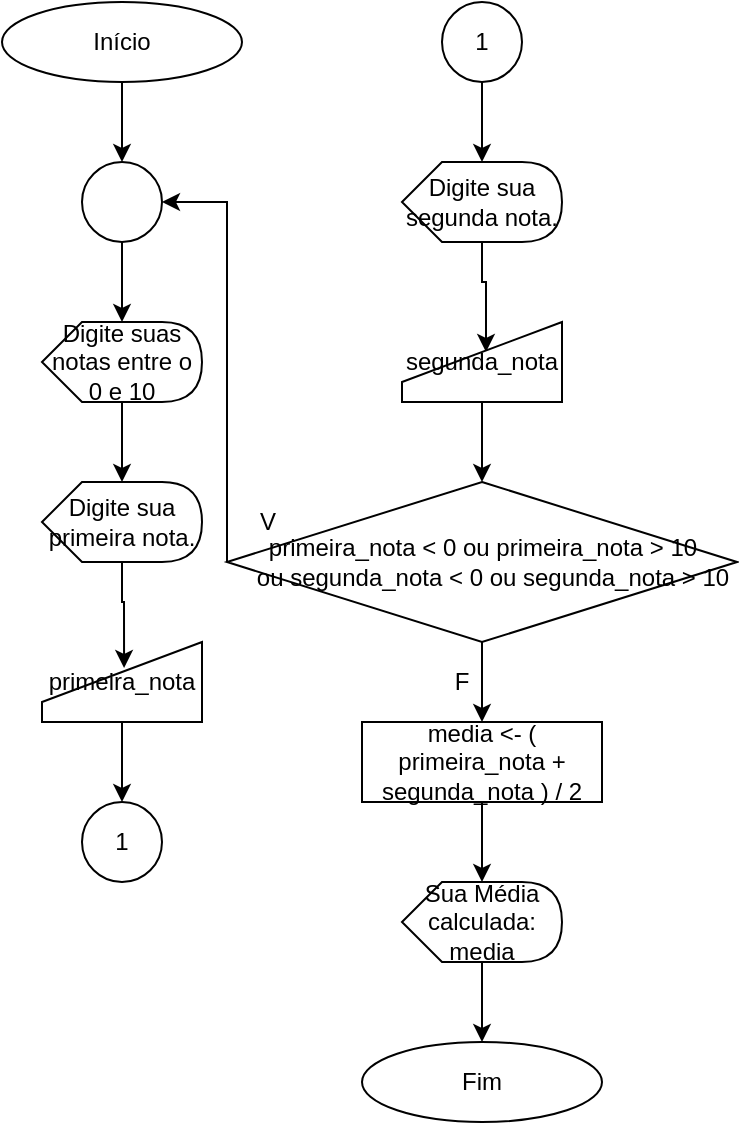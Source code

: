 <mxfile version="14.6.5" type="device"><diagram id="W6VK0LeZ9cDdLwYMBKki" name="Page-1"><mxGraphModel dx="1108" dy="454" grid="1" gridSize="10" guides="1" tooltips="1" connect="1" arrows="1" fold="1" page="1" pageScale="1" pageWidth="827" pageHeight="1169" math="0" shadow="0"><root><mxCell id="0"/><mxCell id="1" parent="0"/><mxCell id="ce3xoAHuD-Hl04Nxp2AJ-12" style="edgeStyle=orthogonalEdgeStyle;rounded=0;orthogonalLoop=1;jettySize=auto;html=1;exitX=0.5;exitY=1;exitDx=0;exitDy=0;entryX=0.5;entryY=0;entryDx=0;entryDy=0;" parent="1" source="ce3xoAHuD-Hl04Nxp2AJ-1" target="ce3xoAHuD-Hl04Nxp2AJ-3" edge="1"><mxGeometry relative="1" as="geometry"/></mxCell><mxCell id="ce3xoAHuD-Hl04Nxp2AJ-1" value="Início" style="ellipse;whiteSpace=wrap;html=1;" parent="1" vertex="1"><mxGeometry x="80" y="40" width="120" height="40" as="geometry"/></mxCell><mxCell id="ce3xoAHuD-Hl04Nxp2AJ-2" value="Fim" style="ellipse;whiteSpace=wrap;html=1;" parent="1" vertex="1"><mxGeometry x="260" y="560" width="120" height="40" as="geometry"/></mxCell><mxCell id="ce3xoAHuD-Hl04Nxp2AJ-13" style="edgeStyle=orthogonalEdgeStyle;rounded=0;orthogonalLoop=1;jettySize=auto;html=1;exitX=0.5;exitY=1;exitDx=0;exitDy=0;" parent="1" source="ce3xoAHuD-Hl04Nxp2AJ-3" target="ce3xoAHuD-Hl04Nxp2AJ-4" edge="1"><mxGeometry relative="1" as="geometry"/></mxCell><mxCell id="ce3xoAHuD-Hl04Nxp2AJ-3" value="" style="ellipse;whiteSpace=wrap;html=1;aspect=fixed;" parent="1" vertex="1"><mxGeometry x="120" y="120" width="40" height="40" as="geometry"/></mxCell><mxCell id="ce3xoAHuD-Hl04Nxp2AJ-14" style="edgeStyle=orthogonalEdgeStyle;rounded=0;orthogonalLoop=1;jettySize=auto;html=1;exitX=0;exitY=0;exitDx=40;exitDy=40;exitPerimeter=0;entryX=0;entryY=0;entryDx=40;entryDy=0;entryPerimeter=0;" parent="1" source="ce3xoAHuD-Hl04Nxp2AJ-4" target="ce3xoAHuD-Hl04Nxp2AJ-5" edge="1"><mxGeometry relative="1" as="geometry"/></mxCell><mxCell id="ce3xoAHuD-Hl04Nxp2AJ-4" value="Digite suas notas entre o 0 e 10" style="shape=display;whiteSpace=wrap;html=1;" parent="1" vertex="1"><mxGeometry x="100" y="200" width="80" height="40" as="geometry"/></mxCell><mxCell id="ce3xoAHuD-Hl04Nxp2AJ-15" style="edgeStyle=orthogonalEdgeStyle;rounded=0;orthogonalLoop=1;jettySize=auto;html=1;exitX=0;exitY=0;exitDx=40;exitDy=40;exitPerimeter=0;entryX=0.513;entryY=0.325;entryDx=0;entryDy=0;entryPerimeter=0;" parent="1" source="ce3xoAHuD-Hl04Nxp2AJ-5" target="ce3xoAHuD-Hl04Nxp2AJ-6" edge="1"><mxGeometry relative="1" as="geometry"/></mxCell><mxCell id="ce3xoAHuD-Hl04Nxp2AJ-5" value="Digite sua primeira nota." style="shape=display;whiteSpace=wrap;html=1;" parent="1" vertex="1"><mxGeometry x="100" y="280" width="80" height="40" as="geometry"/></mxCell><mxCell id="ce3xoAHuD-Hl04Nxp2AJ-16" style="edgeStyle=orthogonalEdgeStyle;rounded=0;orthogonalLoop=1;jettySize=auto;html=1;exitX=0.5;exitY=1;exitDx=0;exitDy=0;entryX=0.5;entryY=0;entryDx=0;entryDy=0;" parent="1" source="ce3xoAHuD-Hl04Nxp2AJ-6" target="ce3xoAHuD-Hl04Nxp2AJ-9" edge="1"><mxGeometry relative="1" as="geometry"/></mxCell><mxCell id="ce3xoAHuD-Hl04Nxp2AJ-6" value="primeira_nota" style="shape=manualInput;whiteSpace=wrap;html=1;" parent="1" vertex="1"><mxGeometry x="100" y="360" width="80" height="40" as="geometry"/></mxCell><mxCell id="ce3xoAHuD-Hl04Nxp2AJ-18" style="edgeStyle=orthogonalEdgeStyle;rounded=0;orthogonalLoop=1;jettySize=auto;html=1;exitX=0;exitY=0;exitDx=40;exitDy=40;exitPerimeter=0;entryX=0.525;entryY=0.375;entryDx=0;entryDy=0;entryPerimeter=0;" parent="1" source="ce3xoAHuD-Hl04Nxp2AJ-7" target="ce3xoAHuD-Hl04Nxp2AJ-8" edge="1"><mxGeometry relative="1" as="geometry"/></mxCell><mxCell id="ce3xoAHuD-Hl04Nxp2AJ-7" value="Digite sua segunda nota." style="shape=display;whiteSpace=wrap;html=1;" parent="1" vertex="1"><mxGeometry x="280" y="120" width="80" height="40" as="geometry"/></mxCell><mxCell id="ce3xoAHuD-Hl04Nxp2AJ-19" style="edgeStyle=orthogonalEdgeStyle;rounded=0;orthogonalLoop=1;jettySize=auto;html=1;exitX=0.5;exitY=1;exitDx=0;exitDy=0;entryX=0.5;entryY=0;entryDx=0;entryDy=0;" parent="1" source="ce3xoAHuD-Hl04Nxp2AJ-8" target="ce3xoAHuD-Hl04Nxp2AJ-11" edge="1"><mxGeometry relative="1" as="geometry"/></mxCell><mxCell id="ce3xoAHuD-Hl04Nxp2AJ-8" value="segunda_nota" style="shape=manualInput;whiteSpace=wrap;html=1;" parent="1" vertex="1"><mxGeometry x="280" y="200" width="80" height="40" as="geometry"/></mxCell><mxCell id="ce3xoAHuD-Hl04Nxp2AJ-9" value="1" style="ellipse;whiteSpace=wrap;html=1;aspect=fixed;" parent="1" vertex="1"><mxGeometry x="120" y="440" width="40" height="40" as="geometry"/></mxCell><mxCell id="ce3xoAHuD-Hl04Nxp2AJ-17" style="edgeStyle=orthogonalEdgeStyle;rounded=0;orthogonalLoop=1;jettySize=auto;html=1;exitX=0.5;exitY=1;exitDx=0;exitDy=0;entryX=0;entryY=0;entryDx=40;entryDy=0;entryPerimeter=0;" parent="1" source="ce3xoAHuD-Hl04Nxp2AJ-10" target="ce3xoAHuD-Hl04Nxp2AJ-7" edge="1"><mxGeometry relative="1" as="geometry"/></mxCell><mxCell id="ce3xoAHuD-Hl04Nxp2AJ-10" value="1" style="ellipse;whiteSpace=wrap;html=1;aspect=fixed;" parent="1" vertex="1"><mxGeometry x="300" y="40" width="40" height="40" as="geometry"/></mxCell><mxCell id="ce3xoAHuD-Hl04Nxp2AJ-25" style="edgeStyle=orthogonalEdgeStyle;rounded=0;orthogonalLoop=1;jettySize=auto;html=1;exitX=0;exitY=0.5;exitDx=0;exitDy=0;entryX=1;entryY=0.5;entryDx=0;entryDy=0;" parent="1" source="ce3xoAHuD-Hl04Nxp2AJ-11" target="ce3xoAHuD-Hl04Nxp2AJ-3" edge="1"><mxGeometry relative="1" as="geometry"><Array as="points"><mxPoint x="193" y="140"/></Array></mxGeometry></mxCell><mxCell id="ce3xoAHuD-Hl04Nxp2AJ-28" style="edgeStyle=orthogonalEdgeStyle;rounded=0;orthogonalLoop=1;jettySize=auto;html=1;exitX=0.5;exitY=1;exitDx=0;exitDy=0;entryX=0.5;entryY=0;entryDx=0;entryDy=0;" parent="1" source="ce3xoAHuD-Hl04Nxp2AJ-11" target="ce3xoAHuD-Hl04Nxp2AJ-20" edge="1"><mxGeometry relative="1" as="geometry"/></mxCell><mxCell id="ce3xoAHuD-Hl04Nxp2AJ-11" value="&lt;div&gt;primeira_nota &amp;lt; 0 ou primeira_nota &amp;gt; 10&lt;/div&gt;&lt;div&gt;&lt;span&gt;&#9;&#9;&lt;/span&gt;&amp;nbsp; &amp;nbsp;ou segunda_nota &amp;lt; 0 ou segunda_nota &amp;gt; 10&lt;/div&gt;" style="rhombus;whiteSpace=wrap;html=1;" parent="1" vertex="1"><mxGeometry x="192.5" y="280" width="255" height="80" as="geometry"/></mxCell><mxCell id="ce3xoAHuD-Hl04Nxp2AJ-23" style="edgeStyle=orthogonalEdgeStyle;rounded=0;orthogonalLoop=1;jettySize=auto;html=1;exitX=0.5;exitY=1;exitDx=0;exitDy=0;entryX=0;entryY=0;entryDx=40;entryDy=0;entryPerimeter=0;" parent="1" source="ce3xoAHuD-Hl04Nxp2AJ-20" target="ce3xoAHuD-Hl04Nxp2AJ-21" edge="1"><mxGeometry relative="1" as="geometry"/></mxCell><mxCell id="ce3xoAHuD-Hl04Nxp2AJ-20" value="media &amp;lt;- ( primeira_nota + segunda_nota ) / 2" style="rounded=0;whiteSpace=wrap;html=1;" parent="1" vertex="1"><mxGeometry x="260" y="400" width="120" height="40" as="geometry"/></mxCell><mxCell id="ce3xoAHuD-Hl04Nxp2AJ-22" style="edgeStyle=orthogonalEdgeStyle;rounded=0;orthogonalLoop=1;jettySize=auto;html=1;exitX=0;exitY=0;exitDx=40;exitDy=40;exitPerimeter=0;entryX=0.5;entryY=0;entryDx=0;entryDy=0;" parent="1" source="ce3xoAHuD-Hl04Nxp2AJ-21" target="ce3xoAHuD-Hl04Nxp2AJ-2" edge="1"><mxGeometry relative="1" as="geometry"/></mxCell><mxCell id="ce3xoAHuD-Hl04Nxp2AJ-21" value="Sua Média calculada: media" style="shape=display;whiteSpace=wrap;html=1;" parent="1" vertex="1"><mxGeometry x="280" y="480" width="80" height="40" as="geometry"/></mxCell><mxCell id="ce3xoAHuD-Hl04Nxp2AJ-26" value="V" style="text;html=1;strokeColor=none;fillColor=none;align=center;verticalAlign=middle;whiteSpace=wrap;rounded=0;" parent="1" vertex="1"><mxGeometry x="192.5" y="290" width="40" height="20" as="geometry"/></mxCell><mxCell id="ce3xoAHuD-Hl04Nxp2AJ-27" value="F" style="text;html=1;strokeColor=none;fillColor=none;align=center;verticalAlign=middle;whiteSpace=wrap;rounded=0;" parent="1" vertex="1"><mxGeometry x="290" y="370" width="40" height="20" as="geometry"/></mxCell></root></mxGraphModel></diagram></mxfile>